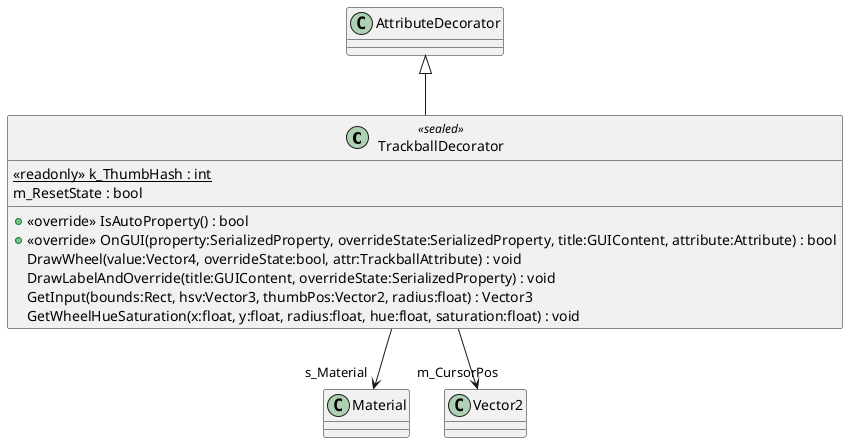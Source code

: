 @startuml
class TrackballDecorator <<sealed>> {
    {static} <<readonly>> k_ThumbHash : int
    m_ResetState : bool
    + <<override>> IsAutoProperty() : bool
    + <<override>> OnGUI(property:SerializedProperty, overrideState:SerializedProperty, title:GUIContent, attribute:Attribute) : bool
    DrawWheel(value:Vector4, overrideState:bool, attr:TrackballAttribute) : void
    DrawLabelAndOverride(title:GUIContent, overrideState:SerializedProperty) : void
    GetInput(bounds:Rect, hsv:Vector3, thumbPos:Vector2, radius:float) : Vector3
    GetWheelHueSaturation(x:float, y:float, radius:float, hue:float, saturation:float) : void
}
AttributeDecorator <|-- TrackballDecorator
TrackballDecorator --> "s_Material" Material
TrackballDecorator --> "m_CursorPos" Vector2
@enduml
